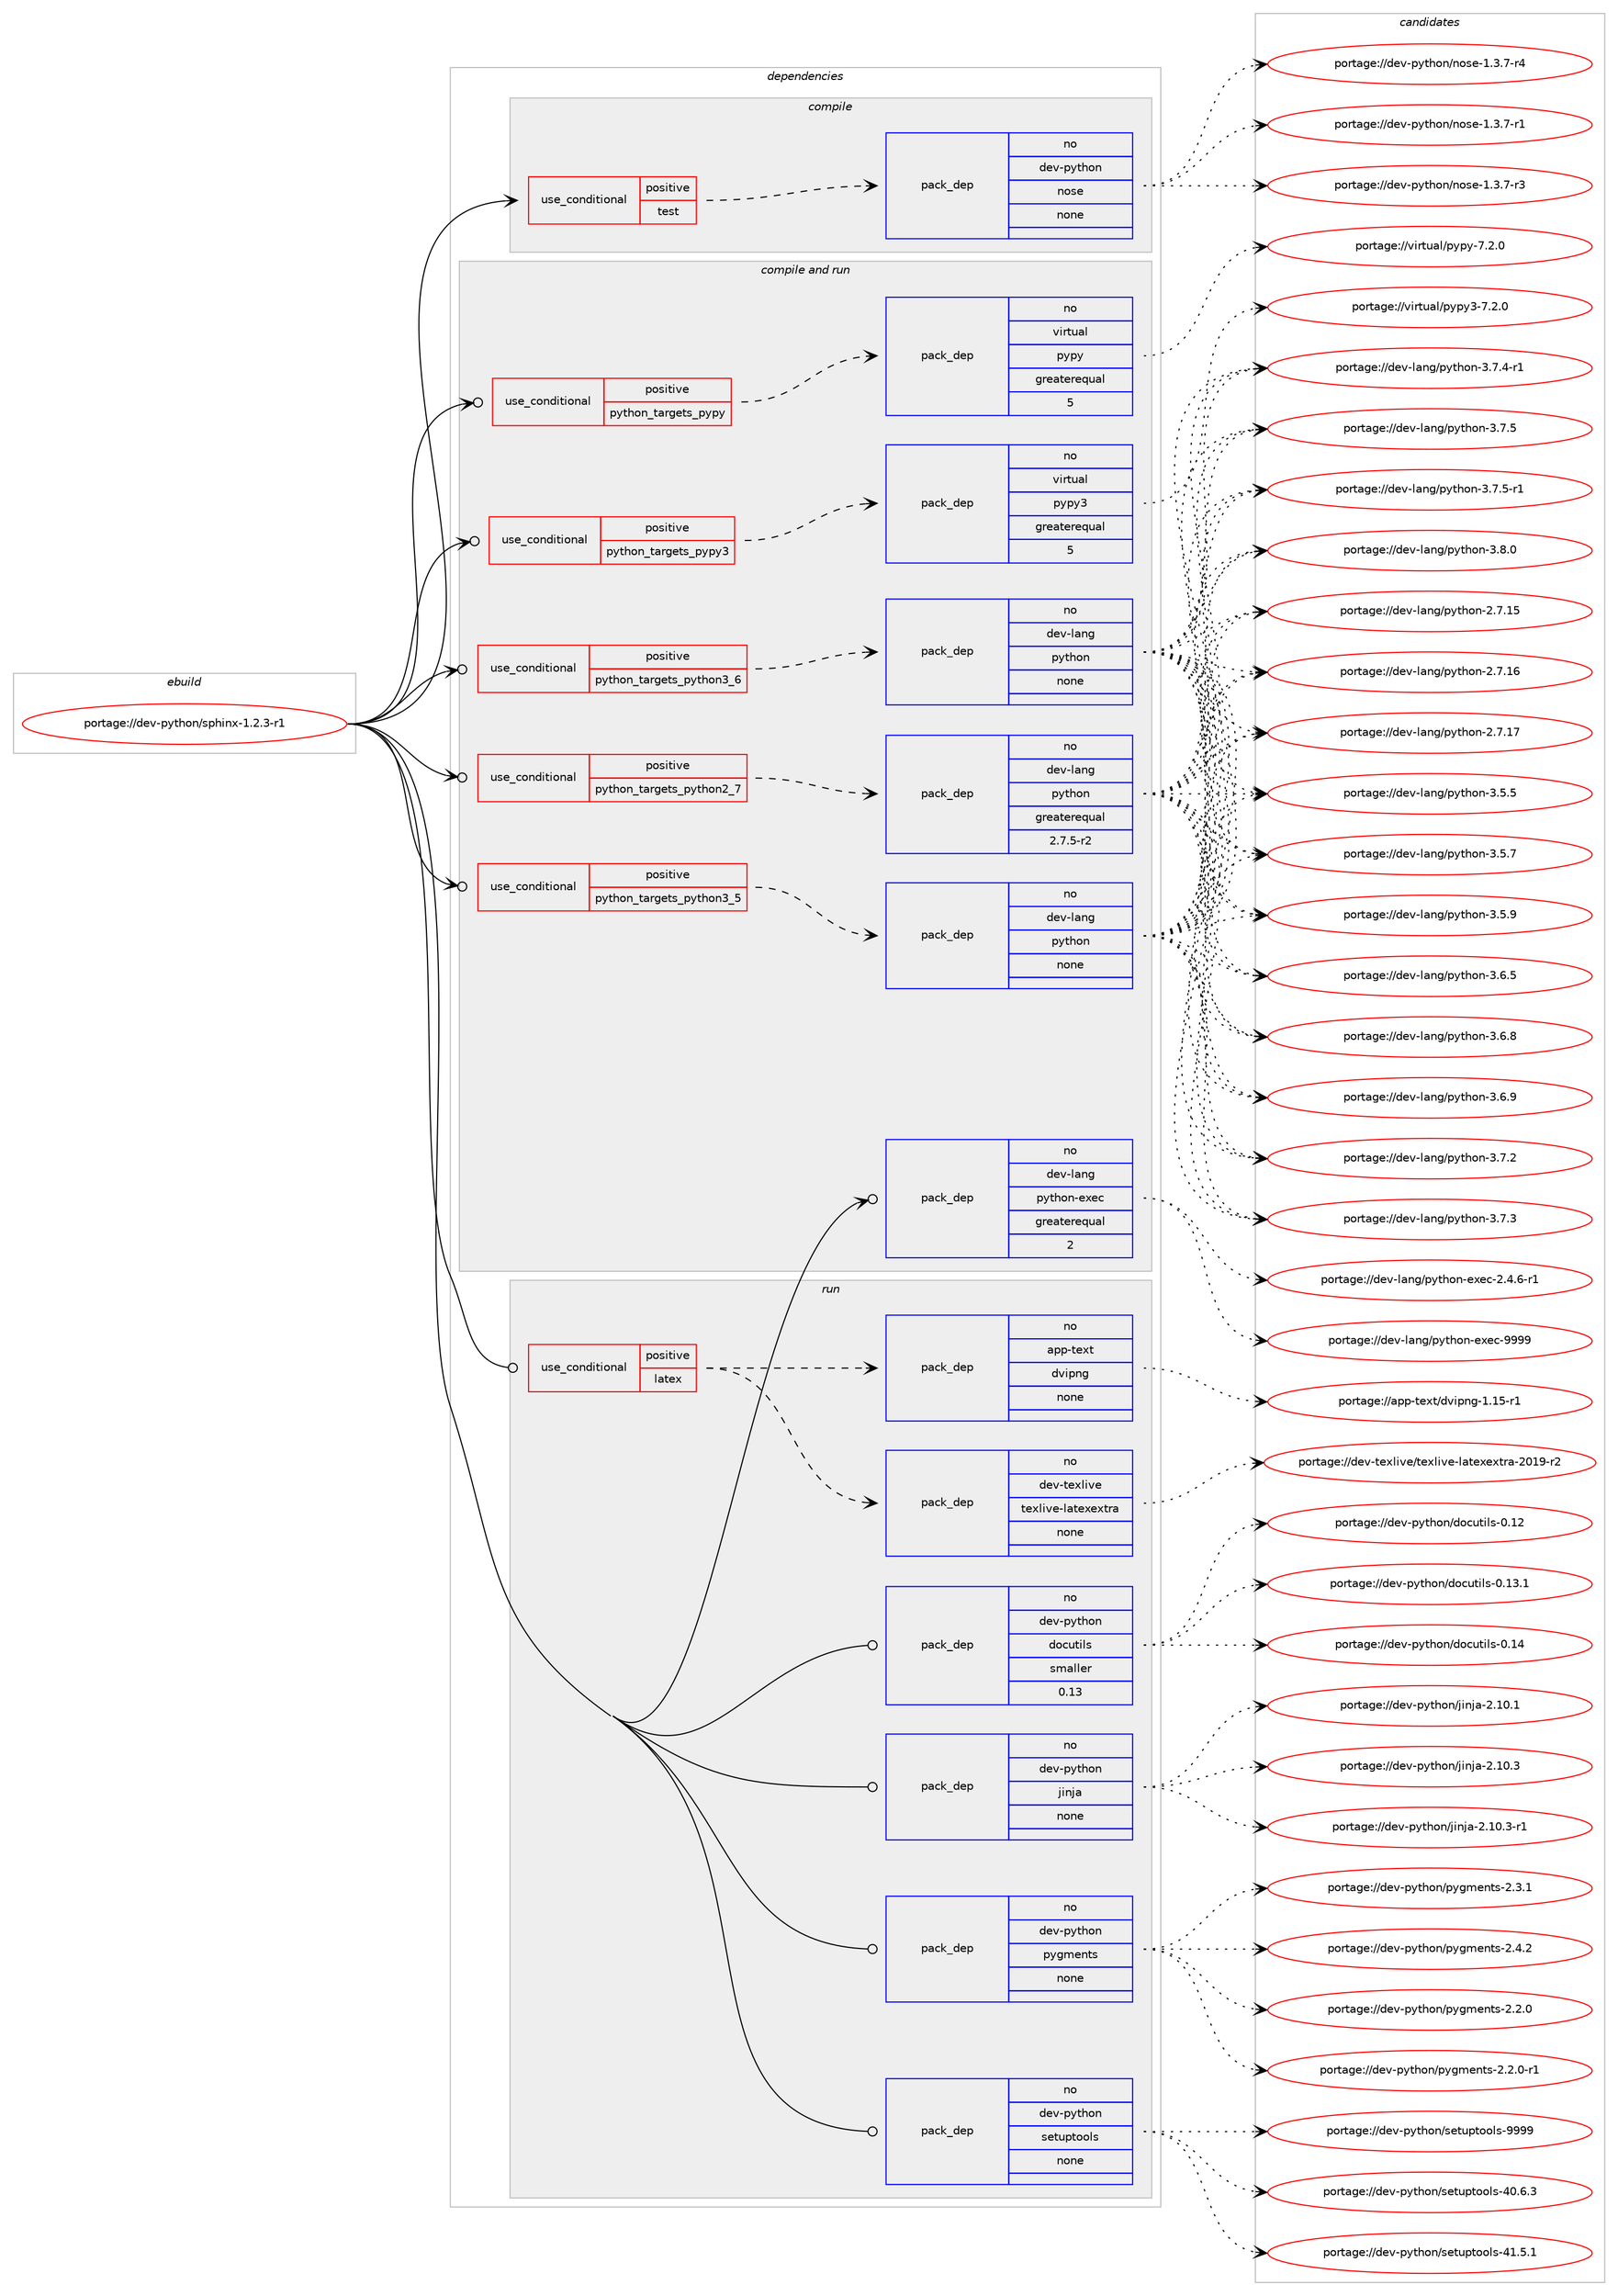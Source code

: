 digraph prolog {

# *************
# Graph options
# *************

newrank=true;
concentrate=true;
compound=true;
graph [rankdir=LR,fontname=Helvetica,fontsize=10,ranksep=1.5];#, ranksep=2.5, nodesep=0.2];
edge  [arrowhead=vee];
node  [fontname=Helvetica,fontsize=10];

# **********
# The ebuild
# **********

subgraph cluster_leftcol {
color=gray;
rank=same;
label=<<i>ebuild</i>>;
id [label="portage://dev-python/sphinx-1.2.3-r1", color=red, width=4, href="../dev-python/sphinx-1.2.3-r1.svg"];
}

# ****************
# The dependencies
# ****************

subgraph cluster_midcol {
color=gray;
label=<<i>dependencies</i>>;
subgraph cluster_compile {
fillcolor="#eeeeee";
style=filled;
label=<<i>compile</i>>;
subgraph cond38888 {
dependency172894 [label=<<TABLE BORDER="0" CELLBORDER="1" CELLSPACING="0" CELLPADDING="4"><TR><TD ROWSPAN="3" CELLPADDING="10">use_conditional</TD></TR><TR><TD>positive</TD></TR><TR><TD>test</TD></TR></TABLE>>, shape=none, color=red];
subgraph pack130601 {
dependency172895 [label=<<TABLE BORDER="0" CELLBORDER="1" CELLSPACING="0" CELLPADDING="4" WIDTH="220"><TR><TD ROWSPAN="6" CELLPADDING="30">pack_dep</TD></TR><TR><TD WIDTH="110">no</TD></TR><TR><TD>dev-python</TD></TR><TR><TD>nose</TD></TR><TR><TD>none</TD></TR><TR><TD></TD></TR></TABLE>>, shape=none, color=blue];
}
dependency172894:e -> dependency172895:w [weight=20,style="dashed",arrowhead="vee"];
}
id:e -> dependency172894:w [weight=20,style="solid",arrowhead="vee"];
}
subgraph cluster_compileandrun {
fillcolor="#eeeeee";
style=filled;
label=<<i>compile and run</i>>;
subgraph cond38889 {
dependency172896 [label=<<TABLE BORDER="0" CELLBORDER="1" CELLSPACING="0" CELLPADDING="4"><TR><TD ROWSPAN="3" CELLPADDING="10">use_conditional</TD></TR><TR><TD>positive</TD></TR><TR><TD>python_targets_pypy</TD></TR></TABLE>>, shape=none, color=red];
subgraph pack130602 {
dependency172897 [label=<<TABLE BORDER="0" CELLBORDER="1" CELLSPACING="0" CELLPADDING="4" WIDTH="220"><TR><TD ROWSPAN="6" CELLPADDING="30">pack_dep</TD></TR><TR><TD WIDTH="110">no</TD></TR><TR><TD>virtual</TD></TR><TR><TD>pypy</TD></TR><TR><TD>greaterequal</TD></TR><TR><TD>5</TD></TR></TABLE>>, shape=none, color=blue];
}
dependency172896:e -> dependency172897:w [weight=20,style="dashed",arrowhead="vee"];
}
id:e -> dependency172896:w [weight=20,style="solid",arrowhead="odotvee"];
subgraph cond38890 {
dependency172898 [label=<<TABLE BORDER="0" CELLBORDER="1" CELLSPACING="0" CELLPADDING="4"><TR><TD ROWSPAN="3" CELLPADDING="10">use_conditional</TD></TR><TR><TD>positive</TD></TR><TR><TD>python_targets_pypy3</TD></TR></TABLE>>, shape=none, color=red];
subgraph pack130603 {
dependency172899 [label=<<TABLE BORDER="0" CELLBORDER="1" CELLSPACING="0" CELLPADDING="4" WIDTH="220"><TR><TD ROWSPAN="6" CELLPADDING="30">pack_dep</TD></TR><TR><TD WIDTH="110">no</TD></TR><TR><TD>virtual</TD></TR><TR><TD>pypy3</TD></TR><TR><TD>greaterequal</TD></TR><TR><TD>5</TD></TR></TABLE>>, shape=none, color=blue];
}
dependency172898:e -> dependency172899:w [weight=20,style="dashed",arrowhead="vee"];
}
id:e -> dependency172898:w [weight=20,style="solid",arrowhead="odotvee"];
subgraph cond38891 {
dependency172900 [label=<<TABLE BORDER="0" CELLBORDER="1" CELLSPACING="0" CELLPADDING="4"><TR><TD ROWSPAN="3" CELLPADDING="10">use_conditional</TD></TR><TR><TD>positive</TD></TR><TR><TD>python_targets_python2_7</TD></TR></TABLE>>, shape=none, color=red];
subgraph pack130604 {
dependency172901 [label=<<TABLE BORDER="0" CELLBORDER="1" CELLSPACING="0" CELLPADDING="4" WIDTH="220"><TR><TD ROWSPAN="6" CELLPADDING="30">pack_dep</TD></TR><TR><TD WIDTH="110">no</TD></TR><TR><TD>dev-lang</TD></TR><TR><TD>python</TD></TR><TR><TD>greaterequal</TD></TR><TR><TD>2.7.5-r2</TD></TR></TABLE>>, shape=none, color=blue];
}
dependency172900:e -> dependency172901:w [weight=20,style="dashed",arrowhead="vee"];
}
id:e -> dependency172900:w [weight=20,style="solid",arrowhead="odotvee"];
subgraph cond38892 {
dependency172902 [label=<<TABLE BORDER="0" CELLBORDER="1" CELLSPACING="0" CELLPADDING="4"><TR><TD ROWSPAN="3" CELLPADDING="10">use_conditional</TD></TR><TR><TD>positive</TD></TR><TR><TD>python_targets_python3_5</TD></TR></TABLE>>, shape=none, color=red];
subgraph pack130605 {
dependency172903 [label=<<TABLE BORDER="0" CELLBORDER="1" CELLSPACING="0" CELLPADDING="4" WIDTH="220"><TR><TD ROWSPAN="6" CELLPADDING="30">pack_dep</TD></TR><TR><TD WIDTH="110">no</TD></TR><TR><TD>dev-lang</TD></TR><TR><TD>python</TD></TR><TR><TD>none</TD></TR><TR><TD></TD></TR></TABLE>>, shape=none, color=blue];
}
dependency172902:e -> dependency172903:w [weight=20,style="dashed",arrowhead="vee"];
}
id:e -> dependency172902:w [weight=20,style="solid",arrowhead="odotvee"];
subgraph cond38893 {
dependency172904 [label=<<TABLE BORDER="0" CELLBORDER="1" CELLSPACING="0" CELLPADDING="4"><TR><TD ROWSPAN="3" CELLPADDING="10">use_conditional</TD></TR><TR><TD>positive</TD></TR><TR><TD>python_targets_python3_6</TD></TR></TABLE>>, shape=none, color=red];
subgraph pack130606 {
dependency172905 [label=<<TABLE BORDER="0" CELLBORDER="1" CELLSPACING="0" CELLPADDING="4" WIDTH="220"><TR><TD ROWSPAN="6" CELLPADDING="30">pack_dep</TD></TR><TR><TD WIDTH="110">no</TD></TR><TR><TD>dev-lang</TD></TR><TR><TD>python</TD></TR><TR><TD>none</TD></TR><TR><TD></TD></TR></TABLE>>, shape=none, color=blue];
}
dependency172904:e -> dependency172905:w [weight=20,style="dashed",arrowhead="vee"];
}
id:e -> dependency172904:w [weight=20,style="solid",arrowhead="odotvee"];
subgraph pack130607 {
dependency172906 [label=<<TABLE BORDER="0" CELLBORDER="1" CELLSPACING="0" CELLPADDING="4" WIDTH="220"><TR><TD ROWSPAN="6" CELLPADDING="30">pack_dep</TD></TR><TR><TD WIDTH="110">no</TD></TR><TR><TD>dev-lang</TD></TR><TR><TD>python-exec</TD></TR><TR><TD>greaterequal</TD></TR><TR><TD>2</TD></TR></TABLE>>, shape=none, color=blue];
}
id:e -> dependency172906:w [weight=20,style="solid",arrowhead="odotvee"];
}
subgraph cluster_run {
fillcolor="#eeeeee";
style=filled;
label=<<i>run</i>>;
subgraph cond38894 {
dependency172907 [label=<<TABLE BORDER="0" CELLBORDER="1" CELLSPACING="0" CELLPADDING="4"><TR><TD ROWSPAN="3" CELLPADDING="10">use_conditional</TD></TR><TR><TD>positive</TD></TR><TR><TD>latex</TD></TR></TABLE>>, shape=none, color=red];
subgraph pack130608 {
dependency172908 [label=<<TABLE BORDER="0" CELLBORDER="1" CELLSPACING="0" CELLPADDING="4" WIDTH="220"><TR><TD ROWSPAN="6" CELLPADDING="30">pack_dep</TD></TR><TR><TD WIDTH="110">no</TD></TR><TR><TD>dev-texlive</TD></TR><TR><TD>texlive-latexextra</TD></TR><TR><TD>none</TD></TR><TR><TD></TD></TR></TABLE>>, shape=none, color=blue];
}
dependency172907:e -> dependency172908:w [weight=20,style="dashed",arrowhead="vee"];
subgraph pack130609 {
dependency172909 [label=<<TABLE BORDER="0" CELLBORDER="1" CELLSPACING="0" CELLPADDING="4" WIDTH="220"><TR><TD ROWSPAN="6" CELLPADDING="30">pack_dep</TD></TR><TR><TD WIDTH="110">no</TD></TR><TR><TD>app-text</TD></TR><TR><TD>dvipng</TD></TR><TR><TD>none</TD></TR><TR><TD></TD></TR></TABLE>>, shape=none, color=blue];
}
dependency172907:e -> dependency172909:w [weight=20,style="dashed",arrowhead="vee"];
}
id:e -> dependency172907:w [weight=20,style="solid",arrowhead="odot"];
subgraph pack130610 {
dependency172910 [label=<<TABLE BORDER="0" CELLBORDER="1" CELLSPACING="0" CELLPADDING="4" WIDTH="220"><TR><TD ROWSPAN="6" CELLPADDING="30">pack_dep</TD></TR><TR><TD WIDTH="110">no</TD></TR><TR><TD>dev-python</TD></TR><TR><TD>docutils</TD></TR><TR><TD>smaller</TD></TR><TR><TD>0.13</TD></TR></TABLE>>, shape=none, color=blue];
}
id:e -> dependency172910:w [weight=20,style="solid",arrowhead="odot"];
subgraph pack130611 {
dependency172911 [label=<<TABLE BORDER="0" CELLBORDER="1" CELLSPACING="0" CELLPADDING="4" WIDTH="220"><TR><TD ROWSPAN="6" CELLPADDING="30">pack_dep</TD></TR><TR><TD WIDTH="110">no</TD></TR><TR><TD>dev-python</TD></TR><TR><TD>jinja</TD></TR><TR><TD>none</TD></TR><TR><TD></TD></TR></TABLE>>, shape=none, color=blue];
}
id:e -> dependency172911:w [weight=20,style="solid",arrowhead="odot"];
subgraph pack130612 {
dependency172912 [label=<<TABLE BORDER="0" CELLBORDER="1" CELLSPACING="0" CELLPADDING="4" WIDTH="220"><TR><TD ROWSPAN="6" CELLPADDING="30">pack_dep</TD></TR><TR><TD WIDTH="110">no</TD></TR><TR><TD>dev-python</TD></TR><TR><TD>pygments</TD></TR><TR><TD>none</TD></TR><TR><TD></TD></TR></TABLE>>, shape=none, color=blue];
}
id:e -> dependency172912:w [weight=20,style="solid",arrowhead="odot"];
subgraph pack130613 {
dependency172913 [label=<<TABLE BORDER="0" CELLBORDER="1" CELLSPACING="0" CELLPADDING="4" WIDTH="220"><TR><TD ROWSPAN="6" CELLPADDING="30">pack_dep</TD></TR><TR><TD WIDTH="110">no</TD></TR><TR><TD>dev-python</TD></TR><TR><TD>setuptools</TD></TR><TR><TD>none</TD></TR><TR><TD></TD></TR></TABLE>>, shape=none, color=blue];
}
id:e -> dependency172913:w [weight=20,style="solid",arrowhead="odot"];
}
}

# **************
# The candidates
# **************

subgraph cluster_choices {
rank=same;
color=gray;
label=<<i>candidates</i>>;

subgraph choice130601 {
color=black;
nodesep=1;
choiceportage10010111845112121116104111110471101111151014549465146554511449 [label="portage://dev-python/nose-1.3.7-r1", color=red, width=4,href="../dev-python/nose-1.3.7-r1.svg"];
choiceportage10010111845112121116104111110471101111151014549465146554511451 [label="portage://dev-python/nose-1.3.7-r3", color=red, width=4,href="../dev-python/nose-1.3.7-r3.svg"];
choiceportage10010111845112121116104111110471101111151014549465146554511452 [label="portage://dev-python/nose-1.3.7-r4", color=red, width=4,href="../dev-python/nose-1.3.7-r4.svg"];
dependency172895:e -> choiceportage10010111845112121116104111110471101111151014549465146554511449:w [style=dotted,weight="100"];
dependency172895:e -> choiceportage10010111845112121116104111110471101111151014549465146554511451:w [style=dotted,weight="100"];
dependency172895:e -> choiceportage10010111845112121116104111110471101111151014549465146554511452:w [style=dotted,weight="100"];
}
subgraph choice130602 {
color=black;
nodesep=1;
choiceportage1181051141161179710847112121112121455546504648 [label="portage://virtual/pypy-7.2.0", color=red, width=4,href="../virtual/pypy-7.2.0.svg"];
dependency172897:e -> choiceportage1181051141161179710847112121112121455546504648:w [style=dotted,weight="100"];
}
subgraph choice130603 {
color=black;
nodesep=1;
choiceportage118105114116117971084711212111212151455546504648 [label="portage://virtual/pypy3-7.2.0", color=red, width=4,href="../virtual/pypy3-7.2.0.svg"];
dependency172899:e -> choiceportage118105114116117971084711212111212151455546504648:w [style=dotted,weight="100"];
}
subgraph choice130604 {
color=black;
nodesep=1;
choiceportage10010111845108971101034711212111610411111045504655464953 [label="portage://dev-lang/python-2.7.15", color=red, width=4,href="../dev-lang/python-2.7.15.svg"];
choiceportage10010111845108971101034711212111610411111045504655464954 [label="portage://dev-lang/python-2.7.16", color=red, width=4,href="../dev-lang/python-2.7.16.svg"];
choiceportage10010111845108971101034711212111610411111045504655464955 [label="portage://dev-lang/python-2.7.17", color=red, width=4,href="../dev-lang/python-2.7.17.svg"];
choiceportage100101118451089711010347112121116104111110455146534653 [label="portage://dev-lang/python-3.5.5", color=red, width=4,href="../dev-lang/python-3.5.5.svg"];
choiceportage100101118451089711010347112121116104111110455146534655 [label="portage://dev-lang/python-3.5.7", color=red, width=4,href="../dev-lang/python-3.5.7.svg"];
choiceportage100101118451089711010347112121116104111110455146534657 [label="portage://dev-lang/python-3.5.9", color=red, width=4,href="../dev-lang/python-3.5.9.svg"];
choiceportage100101118451089711010347112121116104111110455146544653 [label="portage://dev-lang/python-3.6.5", color=red, width=4,href="../dev-lang/python-3.6.5.svg"];
choiceportage100101118451089711010347112121116104111110455146544656 [label="portage://dev-lang/python-3.6.8", color=red, width=4,href="../dev-lang/python-3.6.8.svg"];
choiceportage100101118451089711010347112121116104111110455146544657 [label="portage://dev-lang/python-3.6.9", color=red, width=4,href="../dev-lang/python-3.6.9.svg"];
choiceportage100101118451089711010347112121116104111110455146554650 [label="portage://dev-lang/python-3.7.2", color=red, width=4,href="../dev-lang/python-3.7.2.svg"];
choiceportage100101118451089711010347112121116104111110455146554651 [label="portage://dev-lang/python-3.7.3", color=red, width=4,href="../dev-lang/python-3.7.3.svg"];
choiceportage1001011184510897110103471121211161041111104551465546524511449 [label="portage://dev-lang/python-3.7.4-r1", color=red, width=4,href="../dev-lang/python-3.7.4-r1.svg"];
choiceportage100101118451089711010347112121116104111110455146554653 [label="portage://dev-lang/python-3.7.5", color=red, width=4,href="../dev-lang/python-3.7.5.svg"];
choiceportage1001011184510897110103471121211161041111104551465546534511449 [label="portage://dev-lang/python-3.7.5-r1", color=red, width=4,href="../dev-lang/python-3.7.5-r1.svg"];
choiceportage100101118451089711010347112121116104111110455146564648 [label="portage://dev-lang/python-3.8.0", color=red, width=4,href="../dev-lang/python-3.8.0.svg"];
dependency172901:e -> choiceportage10010111845108971101034711212111610411111045504655464953:w [style=dotted,weight="100"];
dependency172901:e -> choiceportage10010111845108971101034711212111610411111045504655464954:w [style=dotted,weight="100"];
dependency172901:e -> choiceportage10010111845108971101034711212111610411111045504655464955:w [style=dotted,weight="100"];
dependency172901:e -> choiceportage100101118451089711010347112121116104111110455146534653:w [style=dotted,weight="100"];
dependency172901:e -> choiceportage100101118451089711010347112121116104111110455146534655:w [style=dotted,weight="100"];
dependency172901:e -> choiceportage100101118451089711010347112121116104111110455146534657:w [style=dotted,weight="100"];
dependency172901:e -> choiceportage100101118451089711010347112121116104111110455146544653:w [style=dotted,weight="100"];
dependency172901:e -> choiceportage100101118451089711010347112121116104111110455146544656:w [style=dotted,weight="100"];
dependency172901:e -> choiceportage100101118451089711010347112121116104111110455146544657:w [style=dotted,weight="100"];
dependency172901:e -> choiceportage100101118451089711010347112121116104111110455146554650:w [style=dotted,weight="100"];
dependency172901:e -> choiceportage100101118451089711010347112121116104111110455146554651:w [style=dotted,weight="100"];
dependency172901:e -> choiceportage1001011184510897110103471121211161041111104551465546524511449:w [style=dotted,weight="100"];
dependency172901:e -> choiceportage100101118451089711010347112121116104111110455146554653:w [style=dotted,weight="100"];
dependency172901:e -> choiceportage1001011184510897110103471121211161041111104551465546534511449:w [style=dotted,weight="100"];
dependency172901:e -> choiceportage100101118451089711010347112121116104111110455146564648:w [style=dotted,weight="100"];
}
subgraph choice130605 {
color=black;
nodesep=1;
choiceportage10010111845108971101034711212111610411111045504655464953 [label="portage://dev-lang/python-2.7.15", color=red, width=4,href="../dev-lang/python-2.7.15.svg"];
choiceportage10010111845108971101034711212111610411111045504655464954 [label="portage://dev-lang/python-2.7.16", color=red, width=4,href="../dev-lang/python-2.7.16.svg"];
choiceportage10010111845108971101034711212111610411111045504655464955 [label="portage://dev-lang/python-2.7.17", color=red, width=4,href="../dev-lang/python-2.7.17.svg"];
choiceportage100101118451089711010347112121116104111110455146534653 [label="portage://dev-lang/python-3.5.5", color=red, width=4,href="../dev-lang/python-3.5.5.svg"];
choiceportage100101118451089711010347112121116104111110455146534655 [label="portage://dev-lang/python-3.5.7", color=red, width=4,href="../dev-lang/python-3.5.7.svg"];
choiceportage100101118451089711010347112121116104111110455146534657 [label="portage://dev-lang/python-3.5.9", color=red, width=4,href="../dev-lang/python-3.5.9.svg"];
choiceportage100101118451089711010347112121116104111110455146544653 [label="portage://dev-lang/python-3.6.5", color=red, width=4,href="../dev-lang/python-3.6.5.svg"];
choiceportage100101118451089711010347112121116104111110455146544656 [label="portage://dev-lang/python-3.6.8", color=red, width=4,href="../dev-lang/python-3.6.8.svg"];
choiceportage100101118451089711010347112121116104111110455146544657 [label="portage://dev-lang/python-3.6.9", color=red, width=4,href="../dev-lang/python-3.6.9.svg"];
choiceportage100101118451089711010347112121116104111110455146554650 [label="portage://dev-lang/python-3.7.2", color=red, width=4,href="../dev-lang/python-3.7.2.svg"];
choiceportage100101118451089711010347112121116104111110455146554651 [label="portage://dev-lang/python-3.7.3", color=red, width=4,href="../dev-lang/python-3.7.3.svg"];
choiceportage1001011184510897110103471121211161041111104551465546524511449 [label="portage://dev-lang/python-3.7.4-r1", color=red, width=4,href="../dev-lang/python-3.7.4-r1.svg"];
choiceportage100101118451089711010347112121116104111110455146554653 [label="portage://dev-lang/python-3.7.5", color=red, width=4,href="../dev-lang/python-3.7.5.svg"];
choiceportage1001011184510897110103471121211161041111104551465546534511449 [label="portage://dev-lang/python-3.7.5-r1", color=red, width=4,href="../dev-lang/python-3.7.5-r1.svg"];
choiceportage100101118451089711010347112121116104111110455146564648 [label="portage://dev-lang/python-3.8.0", color=red, width=4,href="../dev-lang/python-3.8.0.svg"];
dependency172903:e -> choiceportage10010111845108971101034711212111610411111045504655464953:w [style=dotted,weight="100"];
dependency172903:e -> choiceportage10010111845108971101034711212111610411111045504655464954:w [style=dotted,weight="100"];
dependency172903:e -> choiceportage10010111845108971101034711212111610411111045504655464955:w [style=dotted,weight="100"];
dependency172903:e -> choiceportage100101118451089711010347112121116104111110455146534653:w [style=dotted,weight="100"];
dependency172903:e -> choiceportage100101118451089711010347112121116104111110455146534655:w [style=dotted,weight="100"];
dependency172903:e -> choiceportage100101118451089711010347112121116104111110455146534657:w [style=dotted,weight="100"];
dependency172903:e -> choiceportage100101118451089711010347112121116104111110455146544653:w [style=dotted,weight="100"];
dependency172903:e -> choiceportage100101118451089711010347112121116104111110455146544656:w [style=dotted,weight="100"];
dependency172903:e -> choiceportage100101118451089711010347112121116104111110455146544657:w [style=dotted,weight="100"];
dependency172903:e -> choiceportage100101118451089711010347112121116104111110455146554650:w [style=dotted,weight="100"];
dependency172903:e -> choiceportage100101118451089711010347112121116104111110455146554651:w [style=dotted,weight="100"];
dependency172903:e -> choiceportage1001011184510897110103471121211161041111104551465546524511449:w [style=dotted,weight="100"];
dependency172903:e -> choiceportage100101118451089711010347112121116104111110455146554653:w [style=dotted,weight="100"];
dependency172903:e -> choiceportage1001011184510897110103471121211161041111104551465546534511449:w [style=dotted,weight="100"];
dependency172903:e -> choiceportage100101118451089711010347112121116104111110455146564648:w [style=dotted,weight="100"];
}
subgraph choice130606 {
color=black;
nodesep=1;
choiceportage10010111845108971101034711212111610411111045504655464953 [label="portage://dev-lang/python-2.7.15", color=red, width=4,href="../dev-lang/python-2.7.15.svg"];
choiceportage10010111845108971101034711212111610411111045504655464954 [label="portage://dev-lang/python-2.7.16", color=red, width=4,href="../dev-lang/python-2.7.16.svg"];
choiceportage10010111845108971101034711212111610411111045504655464955 [label="portage://dev-lang/python-2.7.17", color=red, width=4,href="../dev-lang/python-2.7.17.svg"];
choiceportage100101118451089711010347112121116104111110455146534653 [label="portage://dev-lang/python-3.5.5", color=red, width=4,href="../dev-lang/python-3.5.5.svg"];
choiceportage100101118451089711010347112121116104111110455146534655 [label="portage://dev-lang/python-3.5.7", color=red, width=4,href="../dev-lang/python-3.5.7.svg"];
choiceportage100101118451089711010347112121116104111110455146534657 [label="portage://dev-lang/python-3.5.9", color=red, width=4,href="../dev-lang/python-3.5.9.svg"];
choiceportage100101118451089711010347112121116104111110455146544653 [label="portage://dev-lang/python-3.6.5", color=red, width=4,href="../dev-lang/python-3.6.5.svg"];
choiceportage100101118451089711010347112121116104111110455146544656 [label="portage://dev-lang/python-3.6.8", color=red, width=4,href="../dev-lang/python-3.6.8.svg"];
choiceportage100101118451089711010347112121116104111110455146544657 [label="portage://dev-lang/python-3.6.9", color=red, width=4,href="../dev-lang/python-3.6.9.svg"];
choiceportage100101118451089711010347112121116104111110455146554650 [label="portage://dev-lang/python-3.7.2", color=red, width=4,href="../dev-lang/python-3.7.2.svg"];
choiceportage100101118451089711010347112121116104111110455146554651 [label="portage://dev-lang/python-3.7.3", color=red, width=4,href="../dev-lang/python-3.7.3.svg"];
choiceportage1001011184510897110103471121211161041111104551465546524511449 [label="portage://dev-lang/python-3.7.4-r1", color=red, width=4,href="../dev-lang/python-3.7.4-r1.svg"];
choiceportage100101118451089711010347112121116104111110455146554653 [label="portage://dev-lang/python-3.7.5", color=red, width=4,href="../dev-lang/python-3.7.5.svg"];
choiceportage1001011184510897110103471121211161041111104551465546534511449 [label="portage://dev-lang/python-3.7.5-r1", color=red, width=4,href="../dev-lang/python-3.7.5-r1.svg"];
choiceportage100101118451089711010347112121116104111110455146564648 [label="portage://dev-lang/python-3.8.0", color=red, width=4,href="../dev-lang/python-3.8.0.svg"];
dependency172905:e -> choiceportage10010111845108971101034711212111610411111045504655464953:w [style=dotted,weight="100"];
dependency172905:e -> choiceportage10010111845108971101034711212111610411111045504655464954:w [style=dotted,weight="100"];
dependency172905:e -> choiceportage10010111845108971101034711212111610411111045504655464955:w [style=dotted,weight="100"];
dependency172905:e -> choiceportage100101118451089711010347112121116104111110455146534653:w [style=dotted,weight="100"];
dependency172905:e -> choiceportage100101118451089711010347112121116104111110455146534655:w [style=dotted,weight="100"];
dependency172905:e -> choiceportage100101118451089711010347112121116104111110455146534657:w [style=dotted,weight="100"];
dependency172905:e -> choiceportage100101118451089711010347112121116104111110455146544653:w [style=dotted,weight="100"];
dependency172905:e -> choiceportage100101118451089711010347112121116104111110455146544656:w [style=dotted,weight="100"];
dependency172905:e -> choiceportage100101118451089711010347112121116104111110455146544657:w [style=dotted,weight="100"];
dependency172905:e -> choiceportage100101118451089711010347112121116104111110455146554650:w [style=dotted,weight="100"];
dependency172905:e -> choiceportage100101118451089711010347112121116104111110455146554651:w [style=dotted,weight="100"];
dependency172905:e -> choiceportage1001011184510897110103471121211161041111104551465546524511449:w [style=dotted,weight="100"];
dependency172905:e -> choiceportage100101118451089711010347112121116104111110455146554653:w [style=dotted,weight="100"];
dependency172905:e -> choiceportage1001011184510897110103471121211161041111104551465546534511449:w [style=dotted,weight="100"];
dependency172905:e -> choiceportage100101118451089711010347112121116104111110455146564648:w [style=dotted,weight="100"];
}
subgraph choice130607 {
color=black;
nodesep=1;
choiceportage10010111845108971101034711212111610411111045101120101994550465246544511449 [label="portage://dev-lang/python-exec-2.4.6-r1", color=red, width=4,href="../dev-lang/python-exec-2.4.6-r1.svg"];
choiceportage10010111845108971101034711212111610411111045101120101994557575757 [label="portage://dev-lang/python-exec-9999", color=red, width=4,href="../dev-lang/python-exec-9999.svg"];
dependency172906:e -> choiceportage10010111845108971101034711212111610411111045101120101994550465246544511449:w [style=dotted,weight="100"];
dependency172906:e -> choiceportage10010111845108971101034711212111610411111045101120101994557575757:w [style=dotted,weight="100"];
}
subgraph choice130608 {
color=black;
nodesep=1;
choiceportage100101118451161011201081051181014711610112010810511810145108971161011201011201161149745504849574511450 [label="portage://dev-texlive/texlive-latexextra-2019-r2", color=red, width=4,href="../dev-texlive/texlive-latexextra-2019-r2.svg"];
dependency172908:e -> choiceportage100101118451161011201081051181014711610112010810511810145108971161011201011201161149745504849574511450:w [style=dotted,weight="100"];
}
subgraph choice130609 {
color=black;
nodesep=1;
choiceportage97112112451161011201164710011810511211010345494649534511449 [label="portage://app-text/dvipng-1.15-r1", color=red, width=4,href="../app-text/dvipng-1.15-r1.svg"];
dependency172909:e -> choiceportage97112112451161011201164710011810511211010345494649534511449:w [style=dotted,weight="100"];
}
subgraph choice130610 {
color=black;
nodesep=1;
choiceportage1001011184511212111610411111047100111991171161051081154548464950 [label="portage://dev-python/docutils-0.12", color=red, width=4,href="../dev-python/docutils-0.12.svg"];
choiceportage10010111845112121116104111110471001119911711610510811545484649514649 [label="portage://dev-python/docutils-0.13.1", color=red, width=4,href="../dev-python/docutils-0.13.1.svg"];
choiceportage1001011184511212111610411111047100111991171161051081154548464952 [label="portage://dev-python/docutils-0.14", color=red, width=4,href="../dev-python/docutils-0.14.svg"];
dependency172910:e -> choiceportage1001011184511212111610411111047100111991171161051081154548464950:w [style=dotted,weight="100"];
dependency172910:e -> choiceportage10010111845112121116104111110471001119911711610510811545484649514649:w [style=dotted,weight="100"];
dependency172910:e -> choiceportage1001011184511212111610411111047100111991171161051081154548464952:w [style=dotted,weight="100"];
}
subgraph choice130611 {
color=black;
nodesep=1;
choiceportage10010111845112121116104111110471061051101069745504649484649 [label="portage://dev-python/jinja-2.10.1", color=red, width=4,href="../dev-python/jinja-2.10.1.svg"];
choiceportage10010111845112121116104111110471061051101069745504649484651 [label="portage://dev-python/jinja-2.10.3", color=red, width=4,href="../dev-python/jinja-2.10.3.svg"];
choiceportage100101118451121211161041111104710610511010697455046494846514511449 [label="portage://dev-python/jinja-2.10.3-r1", color=red, width=4,href="../dev-python/jinja-2.10.3-r1.svg"];
dependency172911:e -> choiceportage10010111845112121116104111110471061051101069745504649484649:w [style=dotted,weight="100"];
dependency172911:e -> choiceportage10010111845112121116104111110471061051101069745504649484651:w [style=dotted,weight="100"];
dependency172911:e -> choiceportage100101118451121211161041111104710610511010697455046494846514511449:w [style=dotted,weight="100"];
}
subgraph choice130612 {
color=black;
nodesep=1;
choiceportage1001011184511212111610411111047112121103109101110116115455046504648 [label="portage://dev-python/pygments-2.2.0", color=red, width=4,href="../dev-python/pygments-2.2.0.svg"];
choiceportage10010111845112121116104111110471121211031091011101161154550465046484511449 [label="portage://dev-python/pygments-2.2.0-r1", color=red, width=4,href="../dev-python/pygments-2.2.0-r1.svg"];
choiceportage1001011184511212111610411111047112121103109101110116115455046514649 [label="portage://dev-python/pygments-2.3.1", color=red, width=4,href="../dev-python/pygments-2.3.1.svg"];
choiceportage1001011184511212111610411111047112121103109101110116115455046524650 [label="portage://dev-python/pygments-2.4.2", color=red, width=4,href="../dev-python/pygments-2.4.2.svg"];
dependency172912:e -> choiceportage1001011184511212111610411111047112121103109101110116115455046504648:w [style=dotted,weight="100"];
dependency172912:e -> choiceportage10010111845112121116104111110471121211031091011101161154550465046484511449:w [style=dotted,weight="100"];
dependency172912:e -> choiceportage1001011184511212111610411111047112121103109101110116115455046514649:w [style=dotted,weight="100"];
dependency172912:e -> choiceportage1001011184511212111610411111047112121103109101110116115455046524650:w [style=dotted,weight="100"];
}
subgraph choice130613 {
color=black;
nodesep=1;
choiceportage100101118451121211161041111104711510111611711211611111110811545524846544651 [label="portage://dev-python/setuptools-40.6.3", color=red, width=4,href="../dev-python/setuptools-40.6.3.svg"];
choiceportage100101118451121211161041111104711510111611711211611111110811545524946534649 [label="portage://dev-python/setuptools-41.5.1", color=red, width=4,href="../dev-python/setuptools-41.5.1.svg"];
choiceportage10010111845112121116104111110471151011161171121161111111081154557575757 [label="portage://dev-python/setuptools-9999", color=red, width=4,href="../dev-python/setuptools-9999.svg"];
dependency172913:e -> choiceportage100101118451121211161041111104711510111611711211611111110811545524846544651:w [style=dotted,weight="100"];
dependency172913:e -> choiceportage100101118451121211161041111104711510111611711211611111110811545524946534649:w [style=dotted,weight="100"];
dependency172913:e -> choiceportage10010111845112121116104111110471151011161171121161111111081154557575757:w [style=dotted,weight="100"];
}
}

}
